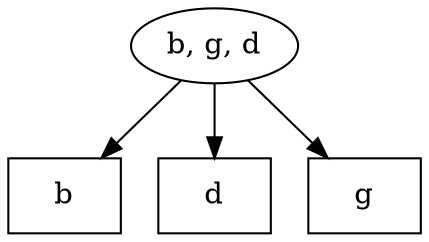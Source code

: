 // None
digraph {
    graph [ dpi = 300 ];
	0 [label="b, g, d"]
	1 [label="b",shape=box]
	2 [label="d",shape=box]
	3 [label="g",shape=box]
	0 -> 1 []
	0 -> 2 []
	0 -> 3 []
}
